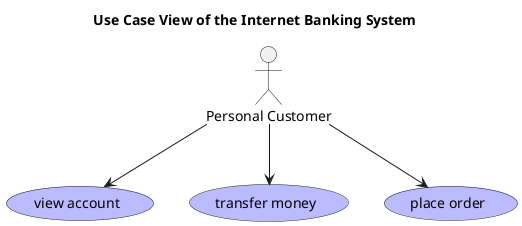 @startuml use-case-view






title Use Case View of the Internet Banking System

usecase "view account" as (mybank_digitalBanking_internetBankingSystem_viewAccount) #BBBBFF
actor "Personal Customer" as mybank_personalCustomer
usecase "transfer money" as (mybank_digitalBanking_internetBankingSystem_transferMoney) #BBBBFF
usecase "place order" as (mybank_digitalBanking_internetBankingSystem_placeOrder) #BBBBFF
mybank_personalCustomer --> mybank_digitalBanking_internetBankingSystem_placeOrder
mybank_personalCustomer --> mybank_digitalBanking_internetBankingSystem_viewAccount
mybank_personalCustomer --> mybank_digitalBanking_internetBankingSystem_transferMoney
@enduml
